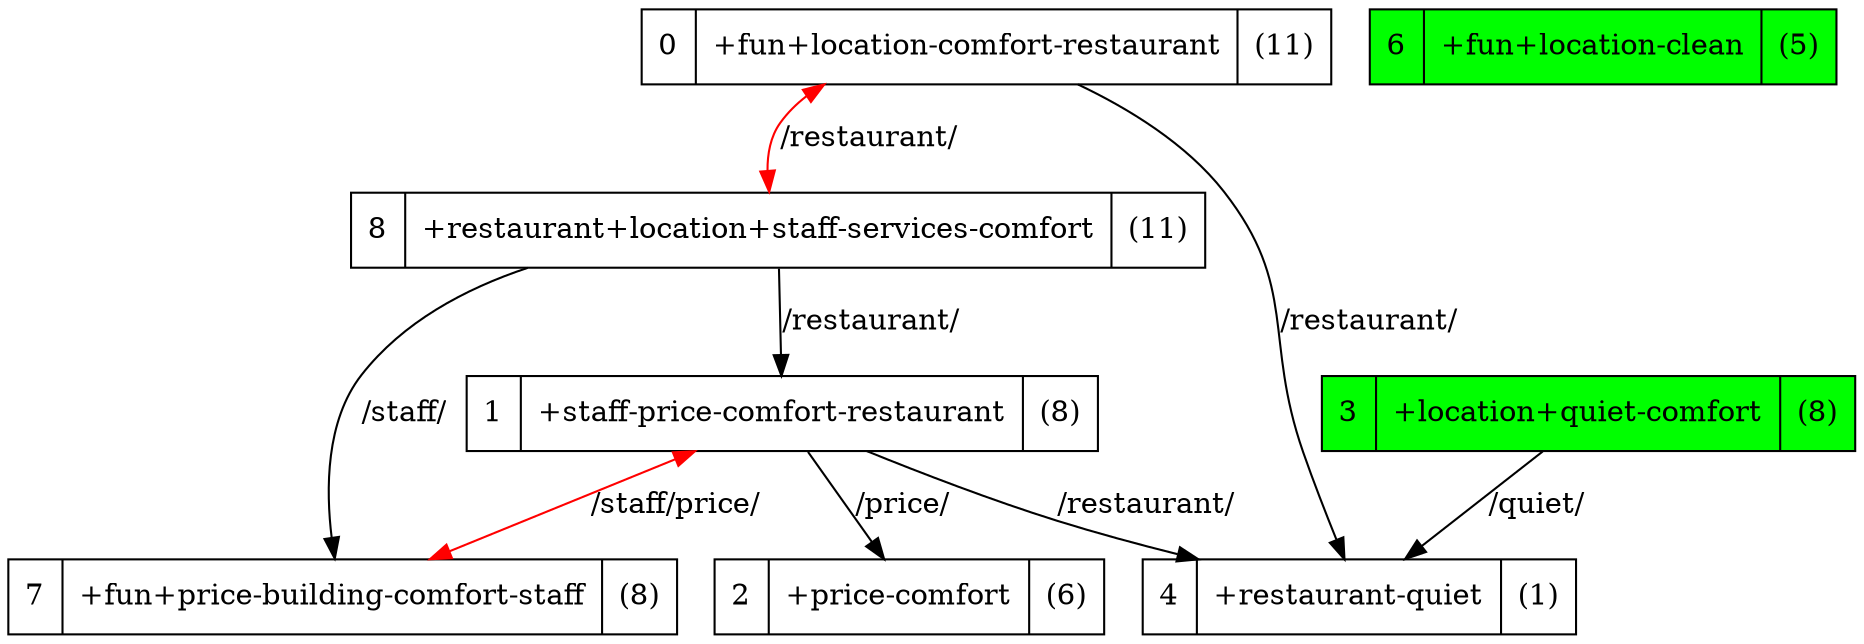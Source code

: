 strict digraph G {
1 [shape=record, label="1 | +staff-price-comfort-restaurant| (8)"];
0 [shape=record, label="0 | +fun+location-comfort-restaurant| (11)"];
3 [shape=record, label="3 | +location+quiet-comfort| (8)", style=filled, fillcolor=green];
2 [shape=record, label="2 | +price-comfort| (6)"];
4 [shape=record, label="4 | +restaurant-quiet| (1)"];
7 [shape=record, label="7 | +fun+price-building-comfort-staff| (8)"];
6 [shape=record, label="6 | +fun+location-clean| (5)", style=filled, fillcolor=green];
8 [shape=record, label="8 | +restaurant+location+staff-services-comfort| (11)"];
1 -> 2  [label="/price/"];
1 -> 4  [label="/restaurant/"];
1 -> 7  [color=red, dir=both, label="/staff/price/"];
0 -> 8  [color=red, dir=both, label="/restaurant/"];
0 -> 4  [label="/restaurant/"];
3 -> 4  [label="/quiet/"];
7 -> 1  [color=transparent];
8 -> 1  [label="/restaurant/"];
8 -> 0  [color=transparent];
8 -> 7  [label="/staff/"];
}
